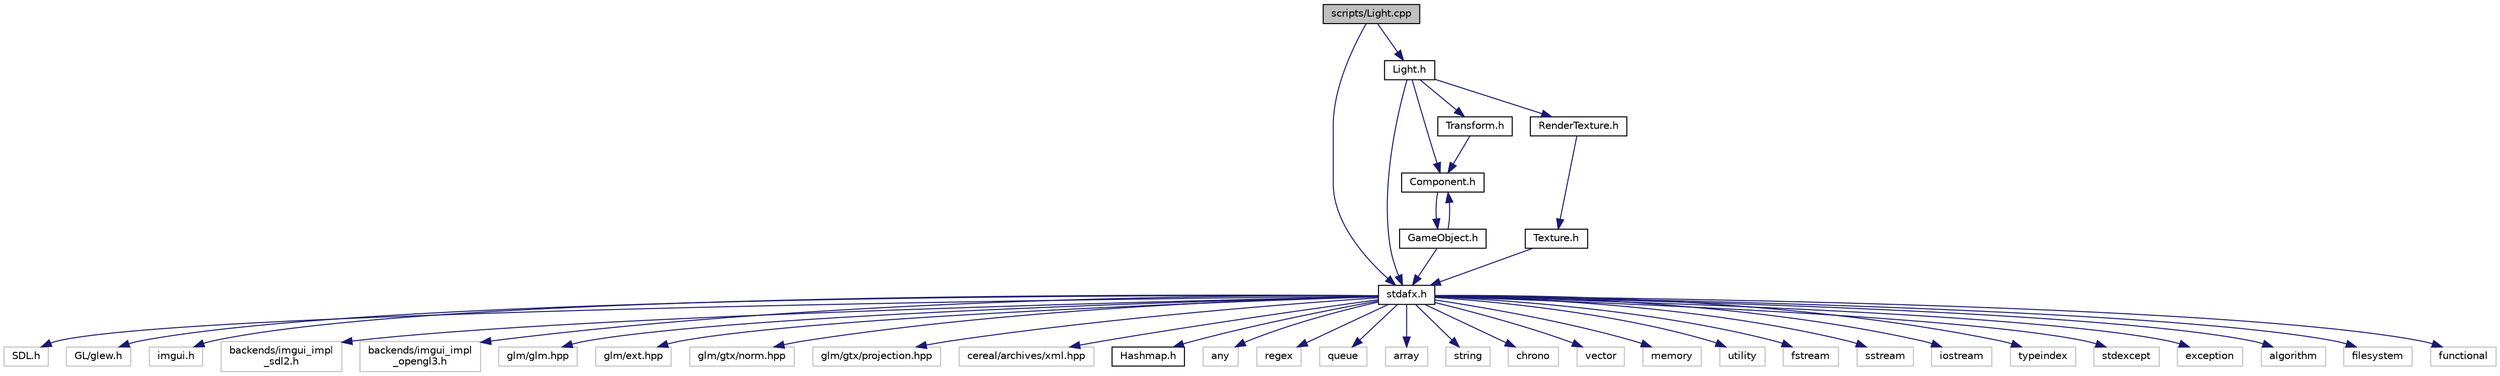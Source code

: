 digraph "scripts/Light.cpp"
{
 // LATEX_PDF_SIZE
  edge [fontname="Helvetica",fontsize="10",labelfontname="Helvetica",labelfontsize="10"];
  node [fontname="Helvetica",fontsize="10",shape=record];
  Node1 [label="scripts/Light.cpp",height=0.2,width=0.4,color="black", fillcolor="grey75", style="filled", fontcolor="black",tooltip=" "];
  Node1 -> Node2 [color="midnightblue",fontsize="10",style="solid",fontname="Helvetica"];
  Node2 [label="stdafx.h",height=0.2,width=0.4,color="black", fillcolor="white", style="filled",URL="$stdafx_8h.html",tooltip=" "];
  Node2 -> Node3 [color="midnightblue",fontsize="10",style="solid",fontname="Helvetica"];
  Node3 [label="SDL.h",height=0.2,width=0.4,color="grey75", fillcolor="white", style="filled",tooltip=" "];
  Node2 -> Node4 [color="midnightblue",fontsize="10",style="solid",fontname="Helvetica"];
  Node4 [label="GL/glew.h",height=0.2,width=0.4,color="grey75", fillcolor="white", style="filled",tooltip=" "];
  Node2 -> Node5 [color="midnightblue",fontsize="10",style="solid",fontname="Helvetica"];
  Node5 [label="imgui.h",height=0.2,width=0.4,color="grey75", fillcolor="white", style="filled",tooltip=" "];
  Node2 -> Node6 [color="midnightblue",fontsize="10",style="solid",fontname="Helvetica"];
  Node6 [label="backends/imgui_impl\l_sdl2.h",height=0.2,width=0.4,color="grey75", fillcolor="white", style="filled",tooltip=" "];
  Node2 -> Node7 [color="midnightblue",fontsize="10",style="solid",fontname="Helvetica"];
  Node7 [label="backends/imgui_impl\l_opengl3.h",height=0.2,width=0.4,color="grey75", fillcolor="white", style="filled",tooltip=" "];
  Node2 -> Node8 [color="midnightblue",fontsize="10",style="solid",fontname="Helvetica"];
  Node8 [label="glm/glm.hpp",height=0.2,width=0.4,color="grey75", fillcolor="white", style="filled",tooltip=" "];
  Node2 -> Node9 [color="midnightblue",fontsize="10",style="solid",fontname="Helvetica"];
  Node9 [label="glm/ext.hpp",height=0.2,width=0.4,color="grey75", fillcolor="white", style="filled",tooltip=" "];
  Node2 -> Node10 [color="midnightblue",fontsize="10",style="solid",fontname="Helvetica"];
  Node10 [label="glm/gtx/norm.hpp",height=0.2,width=0.4,color="grey75", fillcolor="white", style="filled",tooltip=" "];
  Node2 -> Node11 [color="midnightblue",fontsize="10",style="solid",fontname="Helvetica"];
  Node11 [label="glm/gtx/projection.hpp",height=0.2,width=0.4,color="grey75", fillcolor="white", style="filled",tooltip=" "];
  Node2 -> Node12 [color="midnightblue",fontsize="10",style="solid",fontname="Helvetica"];
  Node12 [label="cereal/archives/xml.hpp",height=0.2,width=0.4,color="grey75", fillcolor="white", style="filled",tooltip=" "];
  Node2 -> Node13 [color="midnightblue",fontsize="10",style="solid",fontname="Helvetica"];
  Node13 [label="Hashmap.h",height=0.2,width=0.4,color="black", fillcolor="white", style="filled",URL="$_hashmap_8h.html",tooltip=" "];
  Node2 -> Node14 [color="midnightblue",fontsize="10",style="solid",fontname="Helvetica"];
  Node14 [label="any",height=0.2,width=0.4,color="grey75", fillcolor="white", style="filled",tooltip=" "];
  Node2 -> Node15 [color="midnightblue",fontsize="10",style="solid",fontname="Helvetica"];
  Node15 [label="regex",height=0.2,width=0.4,color="grey75", fillcolor="white", style="filled",tooltip=" "];
  Node2 -> Node16 [color="midnightblue",fontsize="10",style="solid",fontname="Helvetica"];
  Node16 [label="queue",height=0.2,width=0.4,color="grey75", fillcolor="white", style="filled",tooltip=" "];
  Node2 -> Node17 [color="midnightblue",fontsize="10",style="solid",fontname="Helvetica"];
  Node17 [label="array",height=0.2,width=0.4,color="grey75", fillcolor="white", style="filled",tooltip=" "];
  Node2 -> Node18 [color="midnightblue",fontsize="10",style="solid",fontname="Helvetica"];
  Node18 [label="string",height=0.2,width=0.4,color="grey75", fillcolor="white", style="filled",tooltip=" "];
  Node2 -> Node19 [color="midnightblue",fontsize="10",style="solid",fontname="Helvetica"];
  Node19 [label="chrono",height=0.2,width=0.4,color="grey75", fillcolor="white", style="filled",tooltip=" "];
  Node2 -> Node20 [color="midnightblue",fontsize="10",style="solid",fontname="Helvetica"];
  Node20 [label="vector",height=0.2,width=0.4,color="grey75", fillcolor="white", style="filled",tooltip=" "];
  Node2 -> Node21 [color="midnightblue",fontsize="10",style="solid",fontname="Helvetica"];
  Node21 [label="memory",height=0.2,width=0.4,color="grey75", fillcolor="white", style="filled",tooltip=" "];
  Node2 -> Node22 [color="midnightblue",fontsize="10",style="solid",fontname="Helvetica"];
  Node22 [label="utility",height=0.2,width=0.4,color="grey75", fillcolor="white", style="filled",tooltip=" "];
  Node2 -> Node23 [color="midnightblue",fontsize="10",style="solid",fontname="Helvetica"];
  Node23 [label="fstream",height=0.2,width=0.4,color="grey75", fillcolor="white", style="filled",tooltip=" "];
  Node2 -> Node24 [color="midnightblue",fontsize="10",style="solid",fontname="Helvetica"];
  Node24 [label="sstream",height=0.2,width=0.4,color="grey75", fillcolor="white", style="filled",tooltip=" "];
  Node2 -> Node25 [color="midnightblue",fontsize="10",style="solid",fontname="Helvetica"];
  Node25 [label="iostream",height=0.2,width=0.4,color="grey75", fillcolor="white", style="filled",tooltip=" "];
  Node2 -> Node26 [color="midnightblue",fontsize="10",style="solid",fontname="Helvetica"];
  Node26 [label="typeindex",height=0.2,width=0.4,color="grey75", fillcolor="white", style="filled",tooltip=" "];
  Node2 -> Node27 [color="midnightblue",fontsize="10",style="solid",fontname="Helvetica"];
  Node27 [label="stdexcept",height=0.2,width=0.4,color="grey75", fillcolor="white", style="filled",tooltip=" "];
  Node2 -> Node28 [color="midnightblue",fontsize="10",style="solid",fontname="Helvetica"];
  Node28 [label="exception",height=0.2,width=0.4,color="grey75", fillcolor="white", style="filled",tooltip=" "];
  Node2 -> Node29 [color="midnightblue",fontsize="10",style="solid",fontname="Helvetica"];
  Node29 [label="algorithm",height=0.2,width=0.4,color="grey75", fillcolor="white", style="filled",tooltip=" "];
  Node2 -> Node30 [color="midnightblue",fontsize="10",style="solid",fontname="Helvetica"];
  Node30 [label="filesystem",height=0.2,width=0.4,color="grey75", fillcolor="white", style="filled",tooltip=" "];
  Node2 -> Node31 [color="midnightblue",fontsize="10",style="solid",fontname="Helvetica"];
  Node31 [label="functional",height=0.2,width=0.4,color="grey75", fillcolor="white", style="filled",tooltip=" "];
  Node1 -> Node32 [color="midnightblue",fontsize="10",style="solid",fontname="Helvetica"];
  Node32 [label="Light.h",height=0.2,width=0.4,color="black", fillcolor="white", style="filled",URL="$_light_8h.html",tooltip=" "];
  Node32 -> Node2 [color="midnightblue",fontsize="10",style="solid",fontname="Helvetica"];
  Node32 -> Node33 [color="midnightblue",fontsize="10",style="solid",fontname="Helvetica"];
  Node33 [label="Component.h",height=0.2,width=0.4,color="black", fillcolor="white", style="filled",URL="$_component_8h.html",tooltip=" "];
  Node33 -> Node34 [color="midnightblue",fontsize="10",style="solid",fontname="Helvetica"];
  Node34 [label="GameObject.h",height=0.2,width=0.4,color="black", fillcolor="white", style="filled",URL="$_game_object_8h.html",tooltip=" "];
  Node34 -> Node2 [color="midnightblue",fontsize="10",style="solid",fontname="Helvetica"];
  Node34 -> Node33 [color="midnightblue",fontsize="10",style="solid",fontname="Helvetica"];
  Node32 -> Node35 [color="midnightblue",fontsize="10",style="solid",fontname="Helvetica"];
  Node35 [label="Transform.h",height=0.2,width=0.4,color="black", fillcolor="white", style="filled",URL="$_transform_8h.html",tooltip=" "];
  Node35 -> Node33 [color="midnightblue",fontsize="10",style="solid",fontname="Helvetica"];
  Node32 -> Node36 [color="midnightblue",fontsize="10",style="solid",fontname="Helvetica"];
  Node36 [label="RenderTexture.h",height=0.2,width=0.4,color="black", fillcolor="white", style="filled",URL="$_render_texture_8h.html",tooltip=" "];
  Node36 -> Node37 [color="midnightblue",fontsize="10",style="solid",fontname="Helvetica"];
  Node37 [label="Texture.h",height=0.2,width=0.4,color="black", fillcolor="white", style="filled",URL="$_texture_8h.html",tooltip=" "];
  Node37 -> Node2 [color="midnightblue",fontsize="10",style="solid",fontname="Helvetica"];
}
